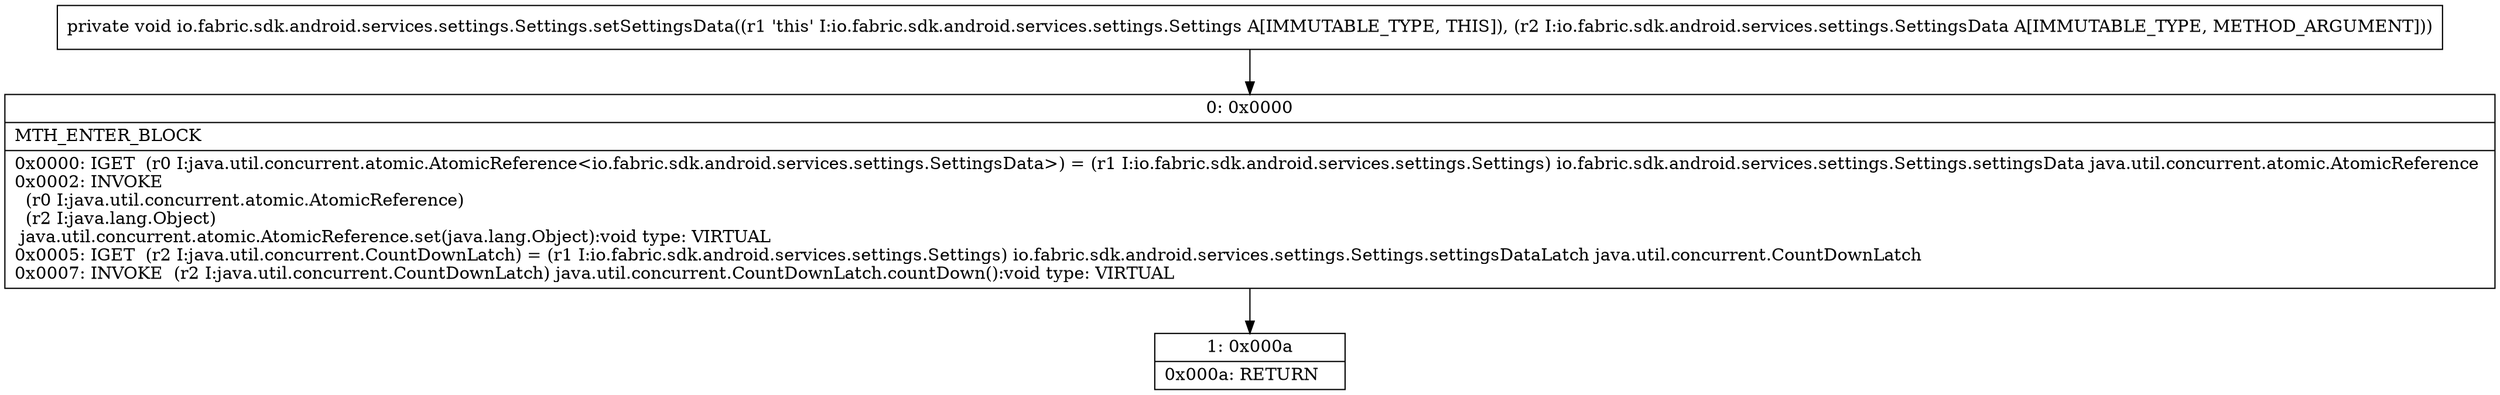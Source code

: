 digraph "CFG forio.fabric.sdk.android.services.settings.Settings.setSettingsData(Lio\/fabric\/sdk\/android\/services\/settings\/SettingsData;)V" {
Node_0 [shape=record,label="{0\:\ 0x0000|MTH_ENTER_BLOCK\l|0x0000: IGET  (r0 I:java.util.concurrent.atomic.AtomicReference\<io.fabric.sdk.android.services.settings.SettingsData\>) = (r1 I:io.fabric.sdk.android.services.settings.Settings) io.fabric.sdk.android.services.settings.Settings.settingsData java.util.concurrent.atomic.AtomicReference \l0x0002: INVOKE  \l  (r0 I:java.util.concurrent.atomic.AtomicReference)\l  (r2 I:java.lang.Object)\l java.util.concurrent.atomic.AtomicReference.set(java.lang.Object):void type: VIRTUAL \l0x0005: IGET  (r2 I:java.util.concurrent.CountDownLatch) = (r1 I:io.fabric.sdk.android.services.settings.Settings) io.fabric.sdk.android.services.settings.Settings.settingsDataLatch java.util.concurrent.CountDownLatch \l0x0007: INVOKE  (r2 I:java.util.concurrent.CountDownLatch) java.util.concurrent.CountDownLatch.countDown():void type: VIRTUAL \l}"];
Node_1 [shape=record,label="{1\:\ 0x000a|0x000a: RETURN   \l}"];
MethodNode[shape=record,label="{private void io.fabric.sdk.android.services.settings.Settings.setSettingsData((r1 'this' I:io.fabric.sdk.android.services.settings.Settings A[IMMUTABLE_TYPE, THIS]), (r2 I:io.fabric.sdk.android.services.settings.SettingsData A[IMMUTABLE_TYPE, METHOD_ARGUMENT])) }"];
MethodNode -> Node_0;
Node_0 -> Node_1;
}

